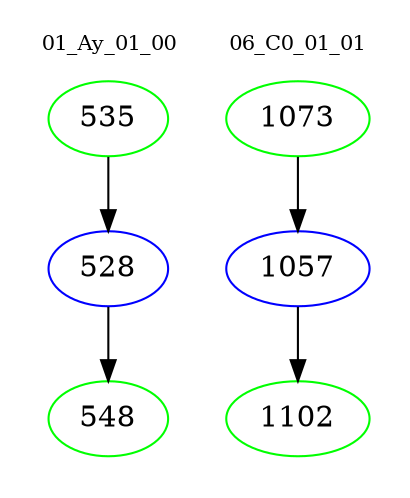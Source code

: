 digraph{
subgraph cluster_0 {
color = white
label = "01_Ay_01_00";
fontsize=10;
T0_535 [label="535", color="green"]
T0_535 -> T0_528 [color="black"]
T0_528 [label="528", color="blue"]
T0_528 -> T0_548 [color="black"]
T0_548 [label="548", color="green"]
}
subgraph cluster_1 {
color = white
label = "06_C0_01_01";
fontsize=10;
T1_1073 [label="1073", color="green"]
T1_1073 -> T1_1057 [color="black"]
T1_1057 [label="1057", color="blue"]
T1_1057 -> T1_1102 [color="black"]
T1_1102 [label="1102", color="green"]
}
}

